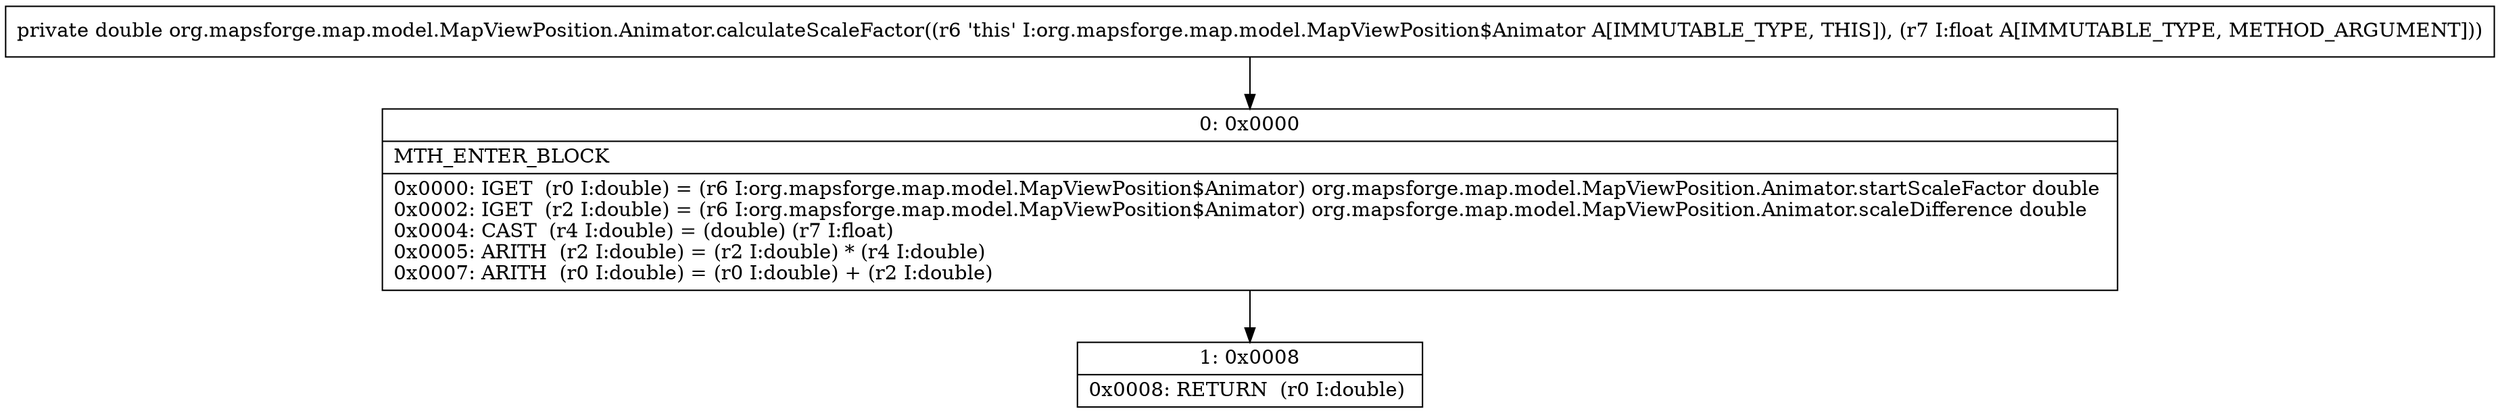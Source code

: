 digraph "CFG fororg.mapsforge.map.model.MapViewPosition.Animator.calculateScaleFactor(F)D" {
Node_0 [shape=record,label="{0\:\ 0x0000|MTH_ENTER_BLOCK\l|0x0000: IGET  (r0 I:double) = (r6 I:org.mapsforge.map.model.MapViewPosition$Animator) org.mapsforge.map.model.MapViewPosition.Animator.startScaleFactor double \l0x0002: IGET  (r2 I:double) = (r6 I:org.mapsforge.map.model.MapViewPosition$Animator) org.mapsforge.map.model.MapViewPosition.Animator.scaleDifference double \l0x0004: CAST  (r4 I:double) = (double) (r7 I:float) \l0x0005: ARITH  (r2 I:double) = (r2 I:double) * (r4 I:double) \l0x0007: ARITH  (r0 I:double) = (r0 I:double) + (r2 I:double) \l}"];
Node_1 [shape=record,label="{1\:\ 0x0008|0x0008: RETURN  (r0 I:double) \l}"];
MethodNode[shape=record,label="{private double org.mapsforge.map.model.MapViewPosition.Animator.calculateScaleFactor((r6 'this' I:org.mapsforge.map.model.MapViewPosition$Animator A[IMMUTABLE_TYPE, THIS]), (r7 I:float A[IMMUTABLE_TYPE, METHOD_ARGUMENT])) }"];
MethodNode -> Node_0;
Node_0 -> Node_1;
}

